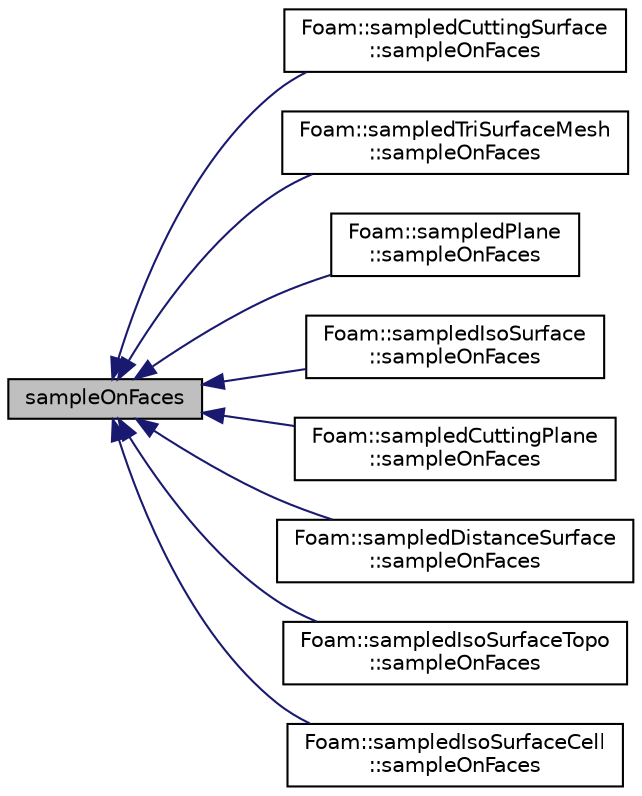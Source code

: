 digraph "sampleOnFaces"
{
  bgcolor="transparent";
  edge [fontname="Helvetica",fontsize="10",labelfontname="Helvetica",labelfontsize="10"];
  node [fontname="Helvetica",fontsize="10",shape=record];
  rankdir="LR";
  Node1 [label="sampleOnFaces",height=0.2,width=0.4,color="black", fillcolor="grey75", style="filled" fontcolor="black"];
  Node1 -> Node2 [dir="back",color="midnightblue",fontsize="10",style="solid",fontname="Helvetica"];
  Node2 [label="Foam::sampledCuttingSurface\l::sampleOnFaces",height=0.2,width=0.4,color="black",URL="$classFoam_1_1sampledCuttingSurface.html#ac49ccca9166b33e7ef09dcd18dfd43fc"];
  Node1 -> Node3 [dir="back",color="midnightblue",fontsize="10",style="solid",fontname="Helvetica"];
  Node3 [label="Foam::sampledTriSurfaceMesh\l::sampleOnFaces",height=0.2,width=0.4,color="black",URL="$classFoam_1_1sampledTriSurfaceMesh.html#ac49ccca9166b33e7ef09dcd18dfd43fc"];
  Node1 -> Node4 [dir="back",color="midnightblue",fontsize="10",style="solid",fontname="Helvetica"];
  Node4 [label="Foam::sampledPlane\l::sampleOnFaces",height=0.2,width=0.4,color="black",URL="$classFoam_1_1sampledPlane.html#ac49ccca9166b33e7ef09dcd18dfd43fc"];
  Node1 -> Node5 [dir="back",color="midnightblue",fontsize="10",style="solid",fontname="Helvetica"];
  Node5 [label="Foam::sampledIsoSurface\l::sampleOnFaces",height=0.2,width=0.4,color="black",URL="$classFoam_1_1sampledIsoSurface.html#ac49ccca9166b33e7ef09dcd18dfd43fc"];
  Node1 -> Node6 [dir="back",color="midnightblue",fontsize="10",style="solid",fontname="Helvetica"];
  Node6 [label="Foam::sampledCuttingPlane\l::sampleOnFaces",height=0.2,width=0.4,color="black",URL="$classFoam_1_1sampledCuttingPlane.html#ac49ccca9166b33e7ef09dcd18dfd43fc"];
  Node1 -> Node7 [dir="back",color="midnightblue",fontsize="10",style="solid",fontname="Helvetica"];
  Node7 [label="Foam::sampledDistanceSurface\l::sampleOnFaces",height=0.2,width=0.4,color="black",URL="$classFoam_1_1sampledDistanceSurface.html#ac49ccca9166b33e7ef09dcd18dfd43fc"];
  Node1 -> Node8 [dir="back",color="midnightblue",fontsize="10",style="solid",fontname="Helvetica"];
  Node8 [label="Foam::sampledIsoSurfaceTopo\l::sampleOnFaces",height=0.2,width=0.4,color="black",URL="$classFoam_1_1sampledIsoSurfaceTopo.html#ac49ccca9166b33e7ef09dcd18dfd43fc"];
  Node1 -> Node9 [dir="back",color="midnightblue",fontsize="10",style="solid",fontname="Helvetica"];
  Node9 [label="Foam::sampledIsoSurfaceCell\l::sampleOnFaces",height=0.2,width=0.4,color="black",URL="$classFoam_1_1sampledIsoSurfaceCell.html#ac49ccca9166b33e7ef09dcd18dfd43fc"];
}
